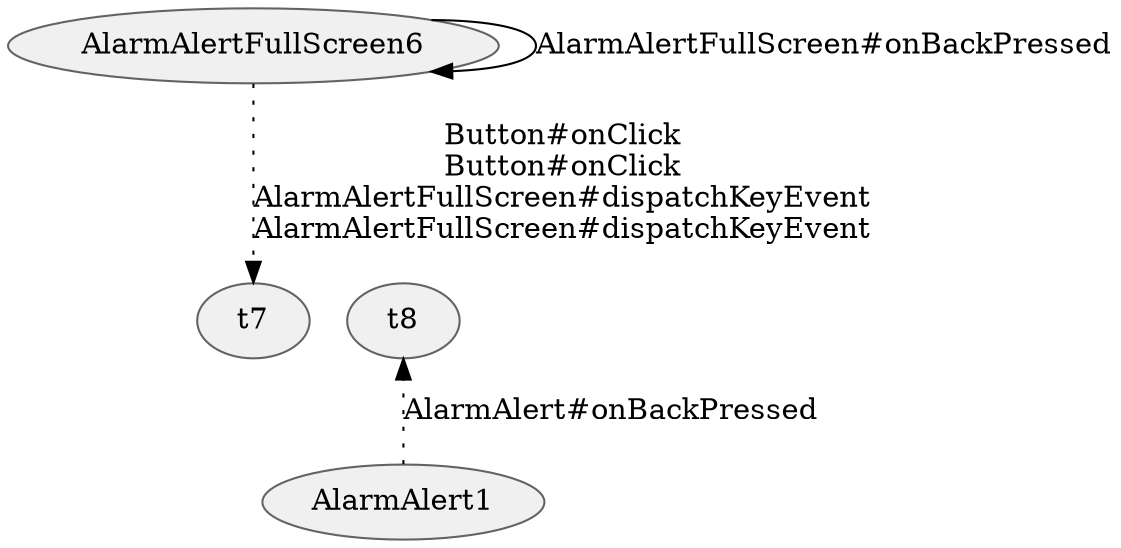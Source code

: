 digraph {
fontname="Helvetica";
node[style="filled,solid", colorscheme=greys3, fillcolor=1, color=3];


AlarmAlertFullScreen6;
AlarmAlert1;

t7;
t8;


AlarmAlert1 -> t8[label="AlarmAlert#onBackPressed",style=dotted];

AlarmAlertFullScreen6 -> t7[label="Button#onClick
Button#onClick
AlarmAlertFullScreen#dispatchKeyEvent
AlarmAlertFullScreen#dispatchKeyEvent",style=dotted];
AlarmAlertFullScreen6 -> AlarmAlertFullScreen6[label="AlarmAlertFullScreen#onBackPressed"];

{rank=min; AlarmAlertFullScreen6  }
{rank=same; t7 t8  }
{rank=max;  AlarmAlert1 }
}